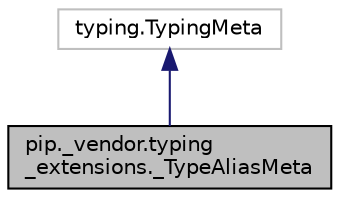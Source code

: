 digraph "pip._vendor.typing_extensions._TypeAliasMeta"
{
 // LATEX_PDF_SIZE
  edge [fontname="Helvetica",fontsize="10",labelfontname="Helvetica",labelfontsize="10"];
  node [fontname="Helvetica",fontsize="10",shape=record];
  Node1 [label="pip._vendor.typing\l_extensions._TypeAliasMeta",height=0.2,width=0.4,color="black", fillcolor="grey75", style="filled", fontcolor="black",tooltip=" "];
  Node2 -> Node1 [dir="back",color="midnightblue",fontsize="10",style="solid",fontname="Helvetica"];
  Node2 [label="typing.TypingMeta",height=0.2,width=0.4,color="grey75", fillcolor="white", style="filled",tooltip=" "];
}
